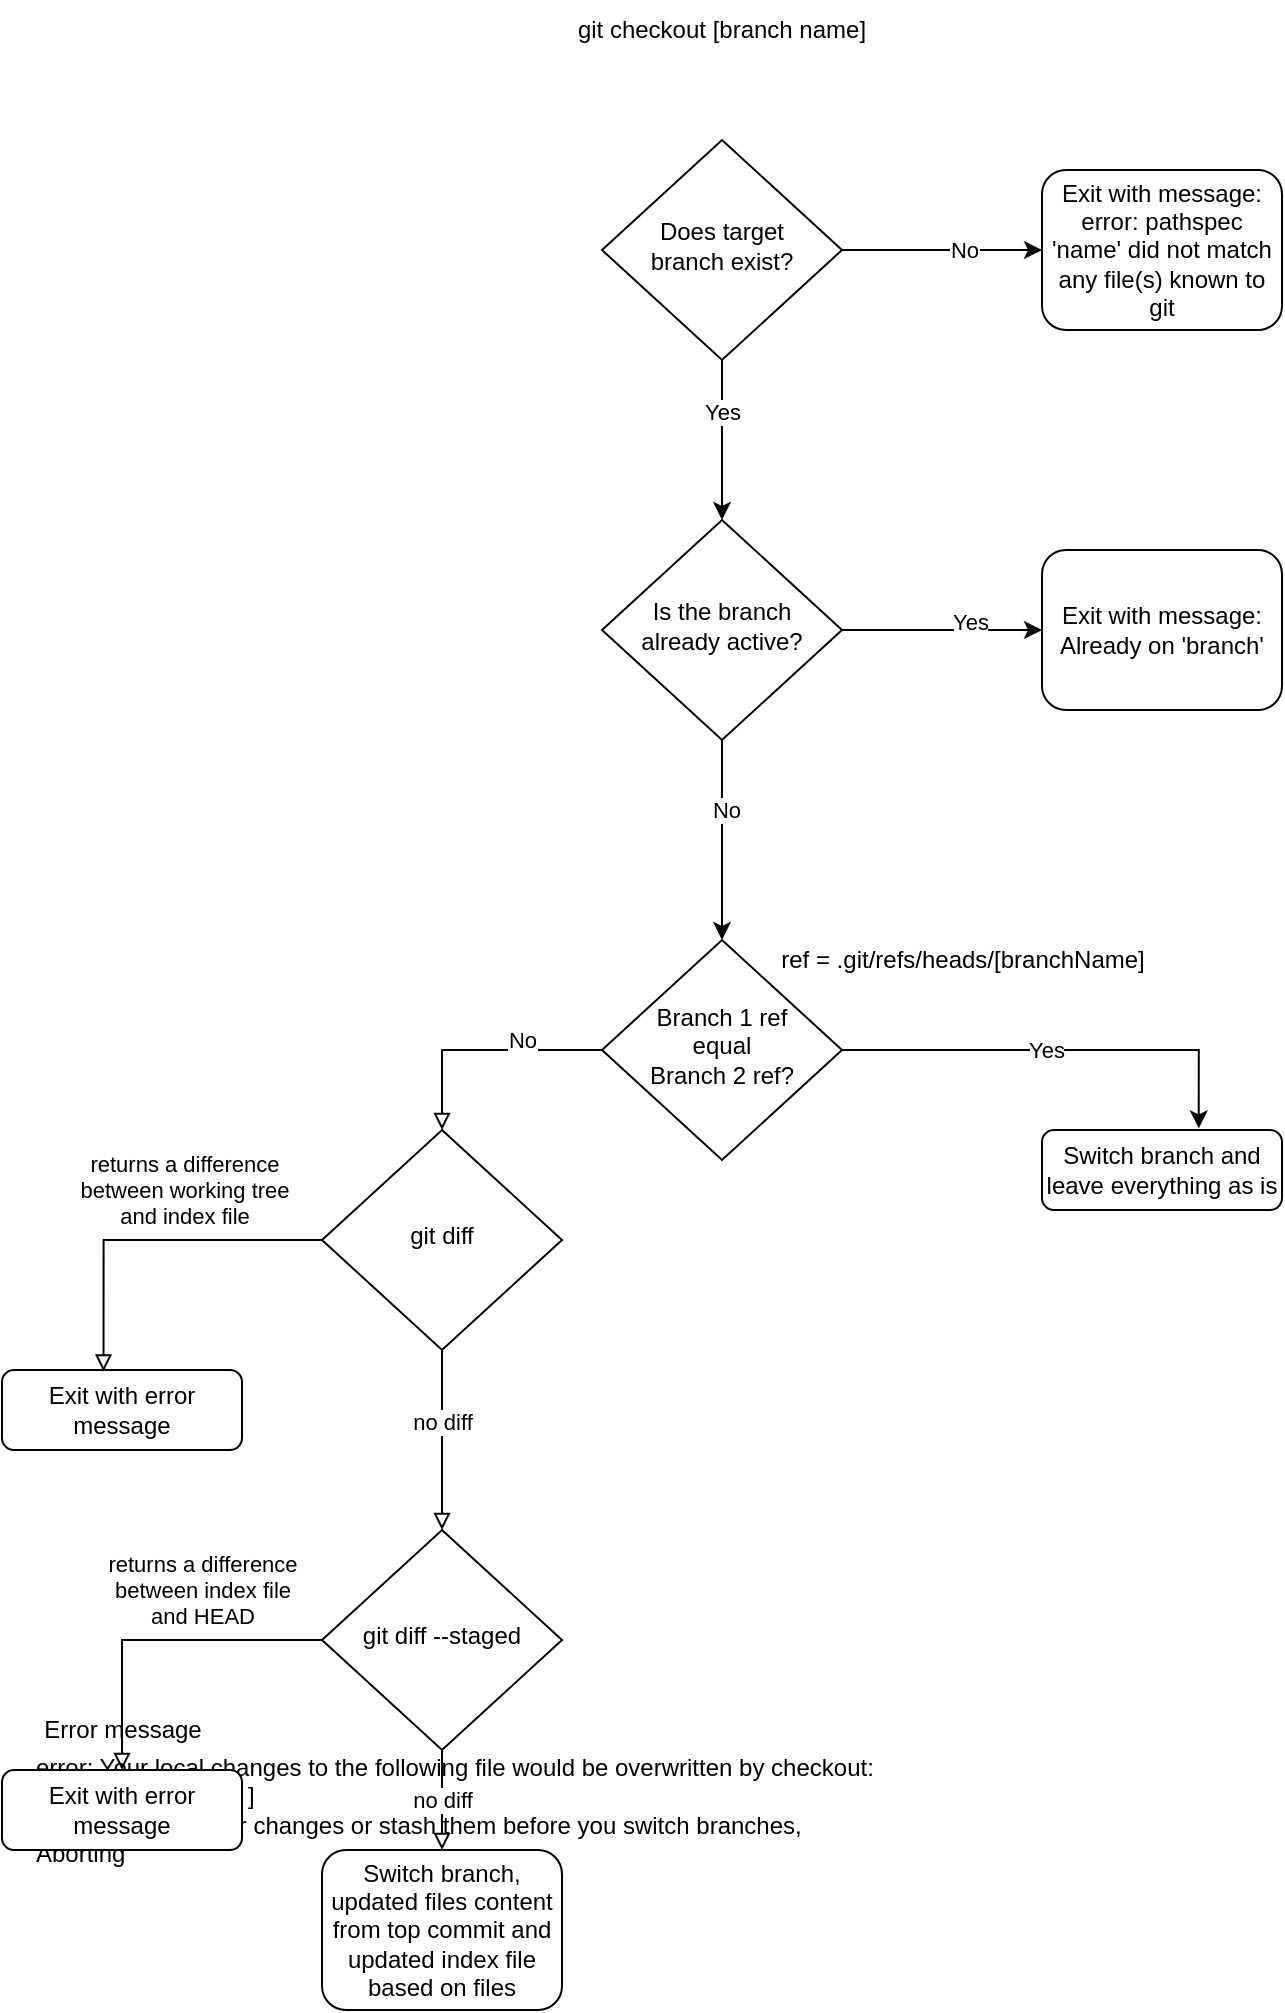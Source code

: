 <mxfile version="16.4.2" type="device"><diagram id="C5RBs43oDa-KdzZeNtuy" name="Page-1"><mxGraphModel dx="1125" dy="661" grid="1" gridSize="10" guides="1" tooltips="1" connect="1" arrows="1" fold="1" page="1" pageScale="1" pageWidth="827" pageHeight="1169" math="0" shadow="0"><root><mxCell id="WIyWlLk6GJQsqaUBKTNV-0"/><mxCell id="WIyWlLk6GJQsqaUBKTNV-1" parent="WIyWlLk6GJQsqaUBKTNV-0"/><mxCell id="1_uTCempi_DtMsY-uPGm-7" style="edgeStyle=orthogonalEdgeStyle;rounded=0;orthogonalLoop=1;jettySize=auto;html=1;entryX=0.5;entryY=0;entryDx=0;entryDy=0;endArrow=block;endFill=0;" parent="WIyWlLk6GJQsqaUBKTNV-1" source="WIyWlLk6GJQsqaUBKTNV-6" target="1_uTCempi_DtMsY-uPGm-4" edge="1"><mxGeometry relative="1" as="geometry"/></mxCell><mxCell id="ohd9r9Qyl2NfZqrwvSFu-6" value="No" style="edgeLabel;html=1;align=center;verticalAlign=middle;resizable=0;points=[];" vertex="1" connectable="0" parent="1_uTCempi_DtMsY-uPGm-7"><mxGeometry x="-0.05" y="-1" relative="1" as="geometry"><mxPoint x="17" y="-4" as="offset"/></mxGeometry></mxCell><mxCell id="ohd9r9Qyl2NfZqrwvSFu-8" style="edgeStyle=orthogonalEdgeStyle;rounded=0;orthogonalLoop=1;jettySize=auto;html=1;entryX=0.653;entryY=-0.02;entryDx=0;entryDy=0;entryPerimeter=0;" edge="1" parent="WIyWlLk6GJQsqaUBKTNV-1" source="WIyWlLk6GJQsqaUBKTNV-6" target="WIyWlLk6GJQsqaUBKTNV-7"><mxGeometry relative="1" as="geometry"/></mxCell><mxCell id="ohd9r9Qyl2NfZqrwvSFu-9" value="Yes" style="edgeLabel;html=1;align=center;verticalAlign=middle;resizable=0;points=[];" vertex="1" connectable="0" parent="ohd9r9Qyl2NfZqrwvSFu-8"><mxGeometry x="-0.066" relative="1" as="geometry"><mxPoint as="offset"/></mxGeometry></mxCell><mxCell id="WIyWlLk6GJQsqaUBKTNV-6" value="&lt;div&gt;Branch 1 ref &lt;br&gt;&lt;/div&gt;&lt;div&gt;equal&lt;/div&gt;&lt;div&gt;Branch 2 ref?&lt;br&gt;&lt;/div&gt;" style="rhombus;whiteSpace=wrap;html=1;shadow=0;fontFamily=Helvetica;fontSize=12;align=center;strokeWidth=1;spacing=6;spacingTop=-4;" parent="WIyWlLk6GJQsqaUBKTNV-1" vertex="1"><mxGeometry x="300" y="530" width="120" height="110" as="geometry"/></mxCell><mxCell id="WIyWlLk6GJQsqaUBKTNV-7" value="Switch branch and leave everything as is" style="rounded=1;whiteSpace=wrap;html=1;fontSize=12;glass=0;strokeWidth=1;shadow=0;" parent="WIyWlLk6GJQsqaUBKTNV-1" vertex="1"><mxGeometry x="520" y="625" width="120" height="40" as="geometry"/></mxCell><mxCell id="1_uTCempi_DtMsY-uPGm-0" value="git checkout [branch name]" style="text;html=1;strokeColor=none;fillColor=none;align=center;verticalAlign=middle;whiteSpace=wrap;rounded=0;" parent="WIyWlLk6GJQsqaUBKTNV-1" vertex="1"><mxGeometry x="270" y="60" width="180" height="30" as="geometry"/></mxCell><mxCell id="1_uTCempi_DtMsY-uPGm-3" value="Exit with error message" style="rounded=1;whiteSpace=wrap;html=1;fontSize=12;glass=0;strokeWidth=1;shadow=0;" parent="WIyWlLk6GJQsqaUBKTNV-1" vertex="1"><mxGeometry y="745" width="120" height="40" as="geometry"/></mxCell><mxCell id="1_uTCempi_DtMsY-uPGm-9" style="edgeStyle=orthogonalEdgeStyle;rounded=0;orthogonalLoop=1;jettySize=auto;html=1;entryX=0.423;entryY=0.018;entryDx=0;entryDy=0;entryPerimeter=0;endArrow=block;endFill=0;" parent="WIyWlLk6GJQsqaUBKTNV-1" source="1_uTCempi_DtMsY-uPGm-4" target="1_uTCempi_DtMsY-uPGm-3" edge="1"><mxGeometry relative="1" as="geometry"/></mxCell><mxCell id="1_uTCempi_DtMsY-uPGm-10" value="&lt;div&gt;returns a difference&lt;/div&gt;&lt;div&gt;between working tree&lt;/div&gt;&lt;div&gt;and index file&lt;/div&gt;" style="edgeLabel;html=1;align=center;verticalAlign=middle;resizable=0;points=[];" parent="1_uTCempi_DtMsY-uPGm-9" vertex="1" connectable="0"><mxGeometry x="-0.077" y="-2" relative="1" as="geometry"><mxPoint x="11" y="-23" as="offset"/></mxGeometry></mxCell><mxCell id="1_uTCempi_DtMsY-uPGm-14" style="edgeStyle=orthogonalEdgeStyle;rounded=0;orthogonalLoop=1;jettySize=auto;html=1;entryX=0.5;entryY=0;entryDx=0;entryDy=0;endArrow=block;endFill=0;" parent="WIyWlLk6GJQsqaUBKTNV-1" source="1_uTCempi_DtMsY-uPGm-4" target="1_uTCempi_DtMsY-uPGm-13" edge="1"><mxGeometry relative="1" as="geometry"/></mxCell><mxCell id="1_uTCempi_DtMsY-uPGm-20" value="no diff" style="edgeLabel;html=1;align=center;verticalAlign=middle;resizable=0;points=[];" parent="1_uTCempi_DtMsY-uPGm-14" vertex="1" connectable="0"><mxGeometry x="-0.216" relative="1" as="geometry"><mxPoint as="offset"/></mxGeometry></mxCell><mxCell id="1_uTCempi_DtMsY-uPGm-4" value="git diff" style="rhombus;whiteSpace=wrap;html=1;shadow=0;fontFamily=Helvetica;fontSize=12;align=center;strokeWidth=1;spacing=6;spacingTop=-4;" parent="WIyWlLk6GJQsqaUBKTNV-1" vertex="1"><mxGeometry x="160" y="625" width="120" height="110" as="geometry"/></mxCell><mxCell id="1_uTCempi_DtMsY-uPGm-11" value="Error message" style="text;html=1;align=center;verticalAlign=middle;resizable=0;points=[];autosize=1;strokeColor=none;fillColor=none;" parent="WIyWlLk6GJQsqaUBKTNV-1" vertex="1"><mxGeometry x="15" y="915" width="90" height="20" as="geometry"/></mxCell><mxCell id="1_uTCempi_DtMsY-uPGm-12" value="&lt;div align=&quot;left&quot;&gt;error: Your local changes to the following file would be overwritten by checkout:&lt;br&gt;&amp;nbsp;&amp;nbsp;&amp;nbsp; [ list of filenames ]&lt;/div&gt;&lt;div align=&quot;left&quot;&gt;Please commit your changes or stash them before you switch branches,&lt;/div&gt;&lt;div align=&quot;left&quot;&gt;Aborting&lt;br&gt;&lt;/div&gt;" style="text;html=1;align=left;verticalAlign=middle;resizable=0;points=[];autosize=1;strokeColor=none;fillColor=none;" parent="WIyWlLk6GJQsqaUBKTNV-1" vertex="1"><mxGeometry x="15" y="935" width="430" height="60" as="geometry"/></mxCell><mxCell id="1_uTCempi_DtMsY-uPGm-16" style="edgeStyle=orthogonalEdgeStyle;rounded=0;orthogonalLoop=1;jettySize=auto;html=1;entryX=0.5;entryY=0;entryDx=0;entryDy=0;endArrow=block;endFill=0;" parent="WIyWlLk6GJQsqaUBKTNV-1" source="1_uTCempi_DtMsY-uPGm-13" target="1_uTCempi_DtMsY-uPGm-15" edge="1"><mxGeometry relative="1" as="geometry"/></mxCell><mxCell id="1_uTCempi_DtMsY-uPGm-17" value="&lt;div&gt;returns a difference&lt;/div&gt;&lt;div&gt;between index file&lt;br&gt;and HEAD&lt;br&gt;&lt;/div&gt;" style="edgeLabel;html=1;align=center;verticalAlign=middle;resizable=0;points=[];" parent="1_uTCempi_DtMsY-uPGm-16" vertex="1" connectable="0"><mxGeometry x="-0.292" y="2" relative="1" as="geometry"><mxPoint x="-2" y="-27" as="offset"/></mxGeometry></mxCell><mxCell id="1_uTCempi_DtMsY-uPGm-19" value="no diff" style="edgeStyle=orthogonalEdgeStyle;rounded=0;orthogonalLoop=1;jettySize=auto;html=1;endArrow=block;endFill=0;" parent="WIyWlLk6GJQsqaUBKTNV-1" source="1_uTCempi_DtMsY-uPGm-13" target="1_uTCempi_DtMsY-uPGm-18" edge="1"><mxGeometry relative="1" as="geometry"/></mxCell><mxCell id="1_uTCempi_DtMsY-uPGm-13" value="git diff --staged" style="rhombus;whiteSpace=wrap;html=1;shadow=0;fontFamily=Helvetica;fontSize=12;align=center;strokeWidth=1;spacing=6;spacingTop=-4;" parent="WIyWlLk6GJQsqaUBKTNV-1" vertex="1"><mxGeometry x="160" y="825" width="120" height="110" as="geometry"/></mxCell><mxCell id="1_uTCempi_DtMsY-uPGm-15" value="Exit with error message" style="rounded=1;whiteSpace=wrap;html=1;fontSize=12;glass=0;strokeWidth=1;shadow=0;" parent="WIyWlLk6GJQsqaUBKTNV-1" vertex="1"><mxGeometry y="945" width="120" height="40" as="geometry"/></mxCell><mxCell id="1_uTCempi_DtMsY-uPGm-18" value="Switch branch, updated files content from top commit and updated index file based on files" style="rounded=1;whiteSpace=wrap;html=1;fontSize=12;glass=0;strokeWidth=1;shadow=0;" parent="WIyWlLk6GJQsqaUBKTNV-1" vertex="1"><mxGeometry x="160" y="985" width="120" height="80" as="geometry"/></mxCell><mxCell id="1_uTCempi_DtMsY-uPGm-21" value="ref = .git/refs/heads/[branchName]" style="text;html=1;align=center;verticalAlign=middle;resizable=0;points=[];autosize=1;strokeColor=none;fillColor=none;" parent="WIyWlLk6GJQsqaUBKTNV-1" vertex="1"><mxGeometry x="380" y="530" width="200" height="20" as="geometry"/></mxCell><mxCell id="wX0fhDf0pIyPdUg4TX5H-1" style="edgeStyle=orthogonalEdgeStyle;rounded=0;orthogonalLoop=1;jettySize=auto;html=1;" parent="WIyWlLk6GJQsqaUBKTNV-1" source="wX0fhDf0pIyPdUg4TX5H-0" target="ohd9r9Qyl2NfZqrwvSFu-0" edge="1"><mxGeometry relative="1" as="geometry"/></mxCell><mxCell id="wX0fhDf0pIyPdUg4TX5H-5" value="Yes" style="edgeLabel;html=1;align=center;verticalAlign=middle;resizable=0;points=[];" parent="wX0fhDf0pIyPdUg4TX5H-1" vertex="1" connectable="0"><mxGeometry x="-0.358" relative="1" as="geometry"><mxPoint as="offset"/></mxGeometry></mxCell><mxCell id="wX0fhDf0pIyPdUg4TX5H-3" style="edgeStyle=orthogonalEdgeStyle;rounded=0;orthogonalLoop=1;jettySize=auto;html=1;entryX=0;entryY=0.5;entryDx=0;entryDy=0;" parent="WIyWlLk6GJQsqaUBKTNV-1" source="wX0fhDf0pIyPdUg4TX5H-0" target="wX0fhDf0pIyPdUg4TX5H-2" edge="1"><mxGeometry relative="1" as="geometry"/></mxCell><mxCell id="wX0fhDf0pIyPdUg4TX5H-4" value="No" style="edgeLabel;html=1;align=center;verticalAlign=middle;resizable=0;points=[];" parent="wX0fhDf0pIyPdUg4TX5H-3" vertex="1" connectable="0"><mxGeometry x="0.207" relative="1" as="geometry"><mxPoint as="offset"/></mxGeometry></mxCell><mxCell id="wX0fhDf0pIyPdUg4TX5H-0" value="&lt;div&gt;Does target &lt;br&gt;&lt;/div&gt;&lt;div&gt;branch exist?&lt;/div&gt;" style="rhombus;whiteSpace=wrap;html=1;shadow=0;fontFamily=Helvetica;fontSize=12;align=center;strokeWidth=1;spacing=6;spacingTop=-4;" parent="WIyWlLk6GJQsqaUBKTNV-1" vertex="1"><mxGeometry x="300" y="130" width="120" height="110" as="geometry"/></mxCell><mxCell id="wX0fhDf0pIyPdUg4TX5H-2" value="Exit with message: error: pathspec 'name' did not match any file(s) known to git" style="rounded=1;whiteSpace=wrap;html=1;fontSize=12;glass=0;strokeWidth=1;shadow=0;" parent="WIyWlLk6GJQsqaUBKTNV-1" vertex="1"><mxGeometry x="520" y="145" width="120" height="80" as="geometry"/></mxCell><mxCell id="ohd9r9Qyl2NfZqrwvSFu-1" style="edgeStyle=orthogonalEdgeStyle;rounded=0;orthogonalLoop=1;jettySize=auto;html=1;entryX=0.5;entryY=0;entryDx=0;entryDy=0;" edge="1" parent="WIyWlLk6GJQsqaUBKTNV-1" source="ohd9r9Qyl2NfZqrwvSFu-0" target="WIyWlLk6GJQsqaUBKTNV-6"><mxGeometry relative="1" as="geometry"/></mxCell><mxCell id="ohd9r9Qyl2NfZqrwvSFu-2" value="No" style="edgeLabel;html=1;align=center;verticalAlign=middle;resizable=0;points=[];" vertex="1" connectable="0" parent="ohd9r9Qyl2NfZqrwvSFu-1"><mxGeometry x="-0.3" y="2" relative="1" as="geometry"><mxPoint as="offset"/></mxGeometry></mxCell><mxCell id="ohd9r9Qyl2NfZqrwvSFu-4" style="edgeStyle=orthogonalEdgeStyle;rounded=0;orthogonalLoop=1;jettySize=auto;html=1;entryX=0;entryY=0.5;entryDx=0;entryDy=0;" edge="1" parent="WIyWlLk6GJQsqaUBKTNV-1" source="ohd9r9Qyl2NfZqrwvSFu-0" target="ohd9r9Qyl2NfZqrwvSFu-3"><mxGeometry relative="1" as="geometry"/></mxCell><mxCell id="ohd9r9Qyl2NfZqrwvSFu-5" value="Yes" style="edgeLabel;html=1;align=center;verticalAlign=middle;resizable=0;points=[];" vertex="1" connectable="0" parent="ohd9r9Qyl2NfZqrwvSFu-4"><mxGeometry x="0.28" y="4" relative="1" as="geometry"><mxPoint as="offset"/></mxGeometry></mxCell><mxCell id="ohd9r9Qyl2NfZqrwvSFu-0" value="Is the branch already active?" style="rhombus;whiteSpace=wrap;html=1;shadow=0;fontFamily=Helvetica;fontSize=12;align=center;strokeWidth=1;spacing=6;spacingTop=-4;" vertex="1" parent="WIyWlLk6GJQsqaUBKTNV-1"><mxGeometry x="300" y="320" width="120" height="110" as="geometry"/></mxCell><mxCell id="ohd9r9Qyl2NfZqrwvSFu-3" value="Exit with message: Already on 'branch'" style="rounded=1;whiteSpace=wrap;html=1;fontSize=12;glass=0;strokeWidth=1;shadow=0;" vertex="1" parent="WIyWlLk6GJQsqaUBKTNV-1"><mxGeometry x="520" y="335" width="120" height="80" as="geometry"/></mxCell></root></mxGraphModel></diagram></mxfile>